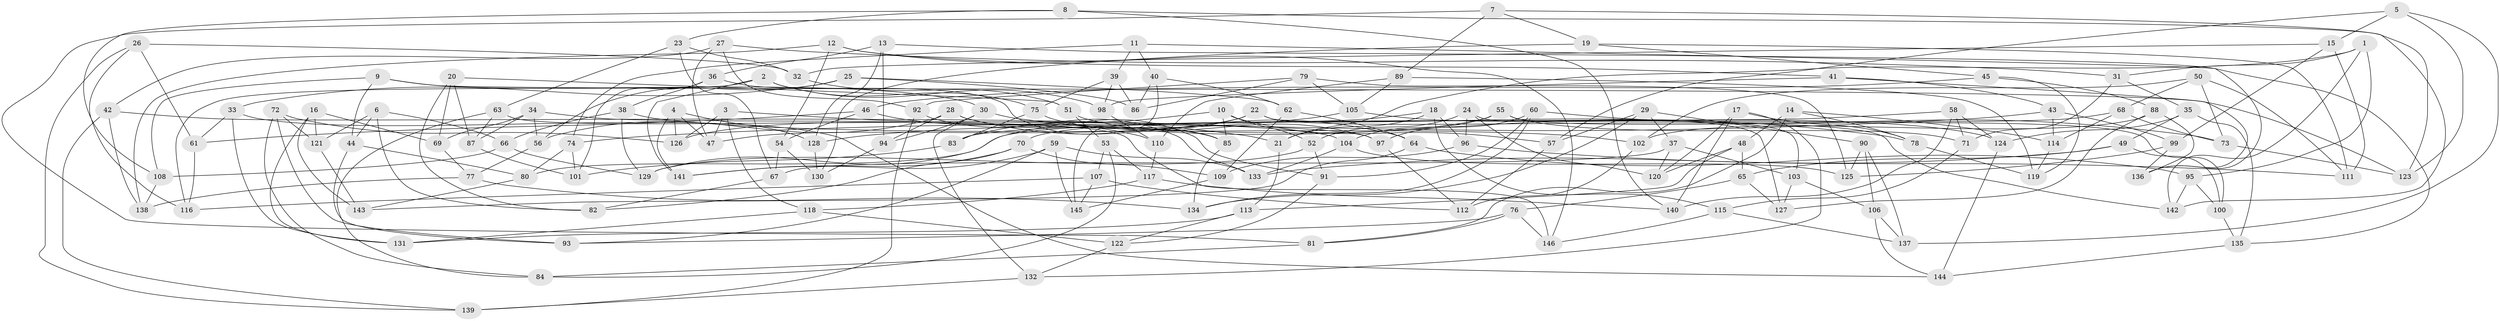 // Generated by graph-tools (version 1.1) at 2025/16/03/09/25 04:16:42]
// undirected, 146 vertices, 292 edges
graph export_dot {
graph [start="1"]
  node [color=gray90,style=filled];
  1;
  2;
  3;
  4;
  5;
  6;
  7;
  8;
  9;
  10;
  11;
  12;
  13;
  14;
  15;
  16;
  17;
  18;
  19;
  20;
  21;
  22;
  23;
  24;
  25;
  26;
  27;
  28;
  29;
  30;
  31;
  32;
  33;
  34;
  35;
  36;
  37;
  38;
  39;
  40;
  41;
  42;
  43;
  44;
  45;
  46;
  47;
  48;
  49;
  50;
  51;
  52;
  53;
  54;
  55;
  56;
  57;
  58;
  59;
  60;
  61;
  62;
  63;
  64;
  65;
  66;
  67;
  68;
  69;
  70;
  71;
  72;
  73;
  74;
  75;
  76;
  77;
  78;
  79;
  80;
  81;
  82;
  83;
  84;
  85;
  86;
  87;
  88;
  89;
  90;
  91;
  92;
  93;
  94;
  95;
  96;
  97;
  98;
  99;
  100;
  101;
  102;
  103;
  104;
  105;
  106;
  107;
  108;
  109;
  110;
  111;
  112;
  113;
  114;
  115;
  116;
  117;
  118;
  119;
  120;
  121;
  122;
  123;
  124;
  125;
  126;
  127;
  128;
  129;
  130;
  131;
  132;
  133;
  134;
  135;
  136;
  137;
  138;
  139;
  140;
  141;
  142;
  143;
  144;
  145;
  146;
  1 -- 142;
  1 -- 95;
  1 -- 21;
  1 -- 31;
  2 -- 116;
  2 -- 75;
  2 -- 141;
  2 -- 98;
  3 -- 118;
  3 -- 21;
  3 -- 47;
  3 -- 126;
  4 -- 47;
  4 -- 126;
  4 -- 128;
  4 -- 141;
  5 -- 15;
  5 -- 123;
  5 -- 137;
  5 -- 57;
  6 -- 121;
  6 -- 44;
  6 -- 66;
  6 -- 82;
  7 -- 89;
  7 -- 123;
  7 -- 81;
  7 -- 19;
  8 -- 23;
  8 -- 108;
  8 -- 142;
  8 -- 140;
  9 -- 108;
  9 -- 123;
  9 -- 44;
  9 -- 30;
  10 -- 57;
  10 -- 85;
  10 -- 52;
  10 -- 83;
  11 -- 39;
  11 -- 40;
  11 -- 74;
  11 -- 136;
  12 -- 41;
  12 -- 54;
  12 -- 146;
  12 -- 138;
  13 -- 135;
  13 -- 94;
  13 -- 36;
  13 -- 128;
  14 -- 78;
  14 -- 81;
  14 -- 114;
  14 -- 48;
  15 -- 99;
  15 -- 111;
  15 -- 32;
  16 -- 121;
  16 -- 69;
  16 -- 143;
  16 -- 131;
  17 -- 140;
  17 -- 132;
  17 -- 78;
  17 -- 120;
  18 -- 70;
  18 -- 96;
  18 -- 21;
  18 -- 115;
  19 -- 130;
  19 -- 45;
  19 -- 111;
  20 -- 82;
  20 -- 69;
  20 -- 51;
  20 -- 87;
  21 -- 113;
  22 -- 129;
  22 -- 47;
  22 -- 142;
  22 -- 127;
  23 -- 67;
  23 -- 32;
  23 -- 63;
  24 -- 96;
  24 -- 52;
  24 -- 120;
  24 -- 103;
  25 -- 86;
  25 -- 56;
  25 -- 62;
  25 -- 33;
  26 -- 116;
  26 -- 139;
  26 -- 61;
  26 -- 32;
  27 -- 42;
  27 -- 31;
  27 -- 47;
  27 -- 92;
  28 -- 64;
  28 -- 56;
  28 -- 91;
  28 -- 94;
  29 -- 90;
  29 -- 57;
  29 -- 134;
  29 -- 37;
  30 -- 94;
  30 -- 132;
  30 -- 78;
  31 -- 71;
  31 -- 35;
  32 -- 51;
  33 -- 61;
  33 -- 131;
  33 -- 144;
  34 -- 69;
  34 -- 87;
  34 -- 97;
  34 -- 56;
  35 -- 124;
  35 -- 135;
  35 -- 49;
  36 -- 101;
  36 -- 38;
  36 -- 85;
  37 -- 67;
  37 -- 120;
  37 -- 103;
  38 -- 102;
  38 -- 129;
  38 -- 66;
  39 -- 98;
  39 -- 86;
  39 -- 75;
  40 -- 62;
  40 -- 86;
  40 -- 145;
  41 -- 43;
  41 -- 98;
  41 -- 136;
  42 -- 138;
  42 -- 104;
  42 -- 139;
  43 -- 114;
  43 -- 99;
  43 -- 74;
  44 -- 80;
  44 -- 93;
  45 -- 119;
  45 -- 46;
  45 -- 88;
  46 -- 61;
  46 -- 110;
  46 -- 54;
  48 -- 65;
  48 -- 120;
  48 -- 113;
  49 -- 133;
  49 -- 100;
  49 -- 65;
  50 -- 73;
  50 -- 68;
  50 -- 102;
  50 -- 111;
  51 -- 53;
  51 -- 97;
  52 -- 129;
  52 -- 91;
  53 -- 107;
  53 -- 117;
  53 -- 84;
  54 -- 67;
  54 -- 130;
  55 -- 126;
  55 -- 104;
  55 -- 100;
  55 -- 71;
  56 -- 77;
  57 -- 112;
  58 -- 140;
  58 -- 71;
  58 -- 83;
  58 -- 124;
  59 -- 141;
  59 -- 93;
  59 -- 133;
  59 -- 145;
  60 -- 91;
  60 -- 73;
  60 -- 97;
  60 -- 134;
  61 -- 116;
  62 -- 109;
  62 -- 64;
  63 -- 146;
  63 -- 84;
  63 -- 87;
  64 -- 95;
  64 -- 143;
  65 -- 127;
  65 -- 76;
  66 -- 108;
  66 -- 129;
  67 -- 82;
  68 -- 73;
  68 -- 114;
  68 -- 80;
  69 -- 77;
  70 -- 109;
  70 -- 82;
  70 -- 141;
  71 -- 115;
  72 -- 93;
  72 -- 126;
  72 -- 84;
  72 -- 121;
  73 -- 123;
  74 -- 101;
  74 -- 80;
  75 -- 85;
  75 -- 83;
  76 -- 81;
  76 -- 93;
  76 -- 146;
  77 -- 138;
  77 -- 134;
  78 -- 119;
  79 -- 86;
  79 -- 105;
  79 -- 92;
  79 -- 125;
  80 -- 143;
  81 -- 84;
  83 -- 101;
  85 -- 134;
  87 -- 101;
  88 -- 136;
  88 -- 127;
  88 -- 102;
  89 -- 119;
  89 -- 110;
  89 -- 105;
  90 -- 137;
  90 -- 125;
  90 -- 106;
  91 -- 122;
  92 -- 133;
  92 -- 139;
  94 -- 130;
  95 -- 100;
  95 -- 142;
  96 -- 109;
  96 -- 111;
  97 -- 112;
  98 -- 110;
  99 -- 136;
  99 -- 125;
  100 -- 135;
  102 -- 112;
  103 -- 106;
  103 -- 127;
  104 -- 133;
  104 -- 125;
  105 -- 124;
  105 -- 128;
  106 -- 137;
  106 -- 144;
  107 -- 112;
  107 -- 116;
  107 -- 145;
  108 -- 138;
  109 -- 145;
  110 -- 117;
  113 -- 122;
  113 -- 131;
  114 -- 119;
  115 -- 137;
  115 -- 146;
  117 -- 118;
  117 -- 140;
  118 -- 131;
  118 -- 122;
  121 -- 143;
  122 -- 132;
  124 -- 144;
  128 -- 130;
  132 -- 139;
  135 -- 144;
}
